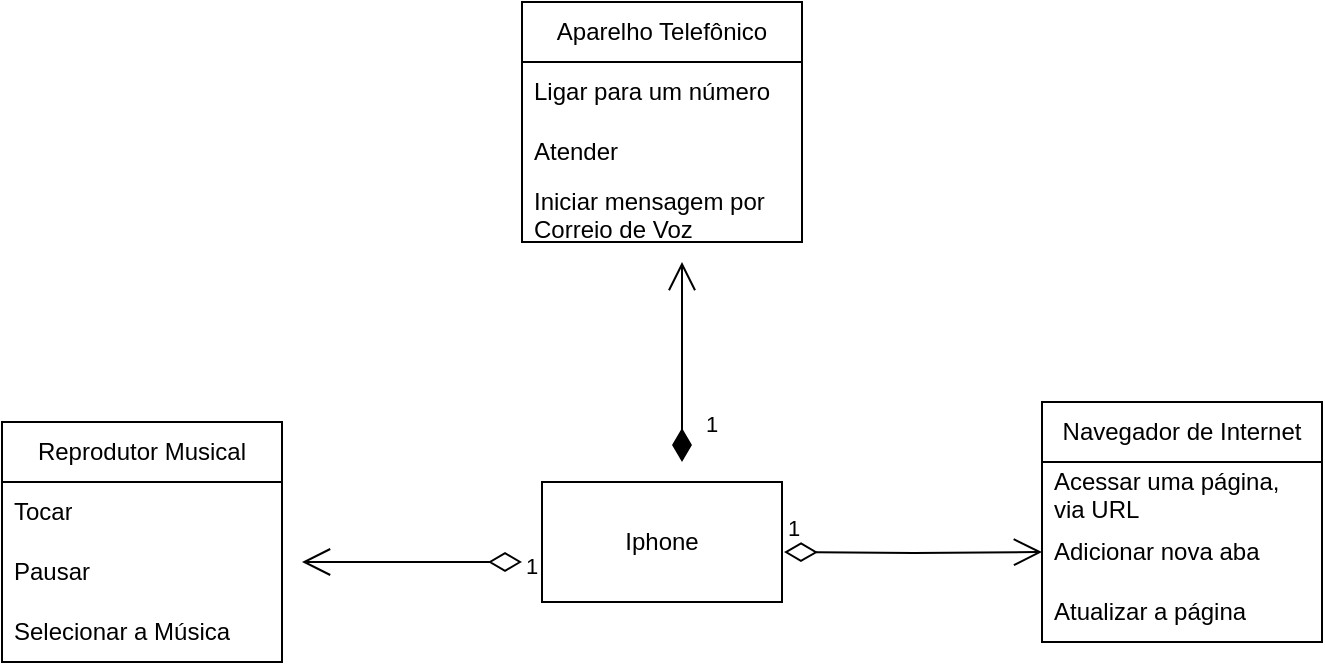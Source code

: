 <mxfile version="24.4.13" type="device">
  <diagram name="Página-1" id="epHNaocMzxDCJe63ifdP">
    <mxGraphModel dx="1002" dy="569" grid="1" gridSize="10" guides="1" tooltips="1" connect="1" arrows="1" fold="1" page="1" pageScale="1" pageWidth="827" pageHeight="1169" math="0" shadow="0">
      <root>
        <mxCell id="0" />
        <mxCell id="1" parent="0" />
        <mxCell id="ZReS5NtqHVftaBG8nLb8-1" value="Iphone" style="rounded=0;whiteSpace=wrap;html=1;" vertex="1" parent="1">
          <mxGeometry x="330" y="300" width="120" height="60" as="geometry" />
        </mxCell>
        <mxCell id="ZReS5NtqHVftaBG8nLb8-11" value="Reprodutor Musical" style="swimlane;fontStyle=0;childLayout=stackLayout;horizontal=1;startSize=30;horizontalStack=0;resizeParent=1;resizeParentMax=0;resizeLast=0;collapsible=1;marginBottom=0;whiteSpace=wrap;html=1;" vertex="1" parent="1">
          <mxGeometry x="60" y="270" width="140" height="120" as="geometry" />
        </mxCell>
        <mxCell id="ZReS5NtqHVftaBG8nLb8-12" value="Tocar" style="text;strokeColor=none;fillColor=none;align=left;verticalAlign=middle;spacingLeft=4;spacingRight=4;overflow=hidden;points=[[0,0.5],[1,0.5]];portConstraint=eastwest;rotatable=0;whiteSpace=wrap;html=1;" vertex="1" parent="ZReS5NtqHVftaBG8nLb8-11">
          <mxGeometry y="30" width="140" height="30" as="geometry" />
        </mxCell>
        <mxCell id="ZReS5NtqHVftaBG8nLb8-13" value="Pausar" style="text;strokeColor=none;fillColor=none;align=left;verticalAlign=middle;spacingLeft=4;spacingRight=4;overflow=hidden;points=[[0,0.5],[1,0.5]];portConstraint=eastwest;rotatable=0;whiteSpace=wrap;html=1;" vertex="1" parent="ZReS5NtqHVftaBG8nLb8-11">
          <mxGeometry y="60" width="140" height="30" as="geometry" />
        </mxCell>
        <mxCell id="ZReS5NtqHVftaBG8nLb8-14" value="Selecionar a Música" style="text;strokeColor=none;fillColor=none;align=left;verticalAlign=middle;spacingLeft=4;spacingRight=4;overflow=hidden;points=[[0,0.5],[1,0.5]];portConstraint=eastwest;rotatable=0;whiteSpace=wrap;html=1;" vertex="1" parent="ZReS5NtqHVftaBG8nLb8-11">
          <mxGeometry y="90" width="140" height="30" as="geometry" />
        </mxCell>
        <mxCell id="ZReS5NtqHVftaBG8nLb8-15" value="Aparelho Telefônico" style="swimlane;fontStyle=0;childLayout=stackLayout;horizontal=1;startSize=30;horizontalStack=0;resizeParent=1;resizeParentMax=0;resizeLast=0;collapsible=1;marginBottom=0;whiteSpace=wrap;html=1;" vertex="1" parent="1">
          <mxGeometry x="320" y="60" width="140" height="120" as="geometry" />
        </mxCell>
        <mxCell id="ZReS5NtqHVftaBG8nLb8-16" value="Ligar para um número" style="text;strokeColor=none;fillColor=none;align=left;verticalAlign=middle;spacingLeft=4;spacingRight=4;overflow=hidden;points=[[0,0.5],[1,0.5]];portConstraint=eastwest;rotatable=0;whiteSpace=wrap;html=1;" vertex="1" parent="ZReS5NtqHVftaBG8nLb8-15">
          <mxGeometry y="30" width="140" height="30" as="geometry" />
        </mxCell>
        <mxCell id="ZReS5NtqHVftaBG8nLb8-17" value="Atender" style="text;strokeColor=none;fillColor=none;align=left;verticalAlign=middle;spacingLeft=4;spacingRight=4;overflow=hidden;points=[[0,0.5],[1,0.5]];portConstraint=eastwest;rotatable=0;whiteSpace=wrap;html=1;" vertex="1" parent="ZReS5NtqHVftaBG8nLb8-15">
          <mxGeometry y="60" width="140" height="30" as="geometry" />
        </mxCell>
        <mxCell id="ZReS5NtqHVftaBG8nLb8-18" value="Iniciar mensagem por Correio de Voz" style="text;strokeColor=none;fillColor=none;align=left;verticalAlign=middle;spacingLeft=4;spacingRight=4;overflow=hidden;points=[[0,0.5],[1,0.5]];portConstraint=eastwest;rotatable=0;whiteSpace=wrap;html=1;" vertex="1" parent="ZReS5NtqHVftaBG8nLb8-15">
          <mxGeometry y="90" width="140" height="30" as="geometry" />
        </mxCell>
        <mxCell id="ZReS5NtqHVftaBG8nLb8-19" value="Navegador de Internet" style="swimlane;fontStyle=0;childLayout=stackLayout;horizontal=1;startSize=30;horizontalStack=0;resizeParent=1;resizeParentMax=0;resizeLast=0;collapsible=1;marginBottom=0;whiteSpace=wrap;html=1;" vertex="1" parent="1">
          <mxGeometry x="580" y="260" width="140" height="120" as="geometry" />
        </mxCell>
        <mxCell id="ZReS5NtqHVftaBG8nLb8-20" value="Acessar uma página, via URL" style="text;strokeColor=none;fillColor=none;align=left;verticalAlign=middle;spacingLeft=4;spacingRight=4;overflow=hidden;points=[[0,0.5],[1,0.5]];portConstraint=eastwest;rotatable=0;whiteSpace=wrap;html=1;" vertex="1" parent="ZReS5NtqHVftaBG8nLb8-19">
          <mxGeometry y="30" width="140" height="30" as="geometry" />
        </mxCell>
        <mxCell id="ZReS5NtqHVftaBG8nLb8-21" value="Adicionar nova aba" style="text;strokeColor=none;fillColor=none;align=left;verticalAlign=middle;spacingLeft=4;spacingRight=4;overflow=hidden;points=[[0,0.5],[1,0.5]];portConstraint=eastwest;rotatable=0;whiteSpace=wrap;html=1;" vertex="1" parent="ZReS5NtqHVftaBG8nLb8-19">
          <mxGeometry y="60" width="140" height="30" as="geometry" />
        </mxCell>
        <mxCell id="ZReS5NtqHVftaBG8nLb8-22" value="Atualizar a página" style="text;strokeColor=none;fillColor=none;align=left;verticalAlign=middle;spacingLeft=4;spacingRight=4;overflow=hidden;points=[[0,0.5],[1,0.5]];portConstraint=eastwest;rotatable=0;whiteSpace=wrap;html=1;" vertex="1" parent="ZReS5NtqHVftaBG8nLb8-19">
          <mxGeometry y="90" width="140" height="30" as="geometry" />
        </mxCell>
        <mxCell id="ZReS5NtqHVftaBG8nLb8-27" value="1" style="endArrow=open;html=1;endSize=12;startArrow=diamondThin;startSize=14;startFill=0;edgeStyle=orthogonalEdgeStyle;align=left;verticalAlign=bottom;rounded=0;entryX=0;entryY=0.5;entryDx=0;entryDy=0;" edge="1" parent="1" target="ZReS5NtqHVftaBG8nLb8-21">
          <mxGeometry x="-1" y="3" relative="1" as="geometry">
            <mxPoint x="451" y="335" as="sourcePoint" />
            <mxPoint x="580" y="290" as="targetPoint" />
          </mxGeometry>
        </mxCell>
        <mxCell id="ZReS5NtqHVftaBG8nLb8-30" value="1" style="endArrow=open;html=1;endSize=12;startArrow=diamondThin;startSize=14;startFill=1;edgeStyle=orthogonalEdgeStyle;align=left;verticalAlign=bottom;rounded=0;" edge="1" parent="1">
          <mxGeometry x="-0.8" y="-10" relative="1" as="geometry">
            <mxPoint x="400" y="290" as="sourcePoint" />
            <mxPoint x="400" y="190" as="targetPoint" />
            <mxPoint as="offset" />
          </mxGeometry>
        </mxCell>
        <mxCell id="ZReS5NtqHVftaBG8nLb8-32" value="1" style="endArrow=open;html=1;endSize=12;startArrow=diamondThin;startSize=14;startFill=0;edgeStyle=orthogonalEdgeStyle;align=left;verticalAlign=bottom;rounded=0;" edge="1" parent="1">
          <mxGeometry x="-1" y="10" relative="1" as="geometry">
            <mxPoint x="320" y="340" as="sourcePoint" />
            <mxPoint x="210" y="340" as="targetPoint" />
            <mxPoint y="1" as="offset" />
          </mxGeometry>
        </mxCell>
      </root>
    </mxGraphModel>
  </diagram>
</mxfile>
